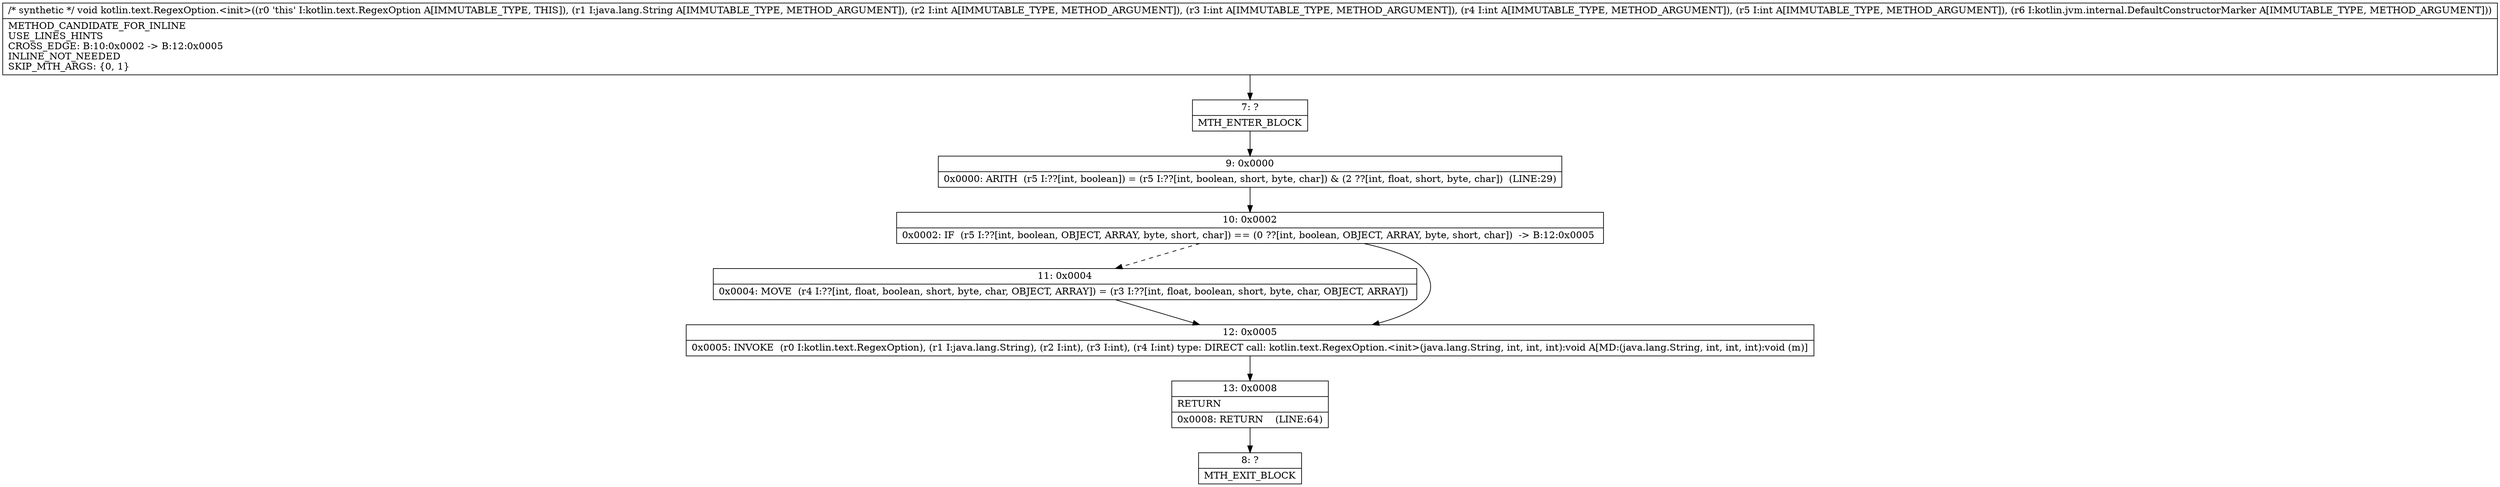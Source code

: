 digraph "CFG forkotlin.text.RegexOption.\<init\>(Ljava\/lang\/String;IIIILkotlin\/jvm\/internal\/DefaultConstructorMarker;)V" {
Node_7 [shape=record,label="{7\:\ ?|MTH_ENTER_BLOCK\l}"];
Node_9 [shape=record,label="{9\:\ 0x0000|0x0000: ARITH  (r5 I:??[int, boolean]) = (r5 I:??[int, boolean, short, byte, char]) & (2 ??[int, float, short, byte, char])  (LINE:29)\l}"];
Node_10 [shape=record,label="{10\:\ 0x0002|0x0002: IF  (r5 I:??[int, boolean, OBJECT, ARRAY, byte, short, char]) == (0 ??[int, boolean, OBJECT, ARRAY, byte, short, char])  \-\> B:12:0x0005 \l}"];
Node_11 [shape=record,label="{11\:\ 0x0004|0x0004: MOVE  (r4 I:??[int, float, boolean, short, byte, char, OBJECT, ARRAY]) = (r3 I:??[int, float, boolean, short, byte, char, OBJECT, ARRAY]) \l}"];
Node_12 [shape=record,label="{12\:\ 0x0005|0x0005: INVOKE  (r0 I:kotlin.text.RegexOption), (r1 I:java.lang.String), (r2 I:int), (r3 I:int), (r4 I:int) type: DIRECT call: kotlin.text.RegexOption.\<init\>(java.lang.String, int, int, int):void A[MD:(java.lang.String, int, int, int):void (m)]\l}"];
Node_13 [shape=record,label="{13\:\ 0x0008|RETURN\l|0x0008: RETURN    (LINE:64)\l}"];
Node_8 [shape=record,label="{8\:\ ?|MTH_EXIT_BLOCK\l}"];
MethodNode[shape=record,label="{\/* synthetic *\/ void kotlin.text.RegexOption.\<init\>((r0 'this' I:kotlin.text.RegexOption A[IMMUTABLE_TYPE, THIS]), (r1 I:java.lang.String A[IMMUTABLE_TYPE, METHOD_ARGUMENT]), (r2 I:int A[IMMUTABLE_TYPE, METHOD_ARGUMENT]), (r3 I:int A[IMMUTABLE_TYPE, METHOD_ARGUMENT]), (r4 I:int A[IMMUTABLE_TYPE, METHOD_ARGUMENT]), (r5 I:int A[IMMUTABLE_TYPE, METHOD_ARGUMENT]), (r6 I:kotlin.jvm.internal.DefaultConstructorMarker A[IMMUTABLE_TYPE, METHOD_ARGUMENT]))  | METHOD_CANDIDATE_FOR_INLINE\lUSE_LINES_HINTS\lCROSS_EDGE: B:10:0x0002 \-\> B:12:0x0005\lINLINE_NOT_NEEDED\lSKIP_MTH_ARGS: \{0, 1\}\l}"];
MethodNode -> Node_7;Node_7 -> Node_9;
Node_9 -> Node_10;
Node_10 -> Node_11[style=dashed];
Node_10 -> Node_12;
Node_11 -> Node_12;
Node_12 -> Node_13;
Node_13 -> Node_8;
}

